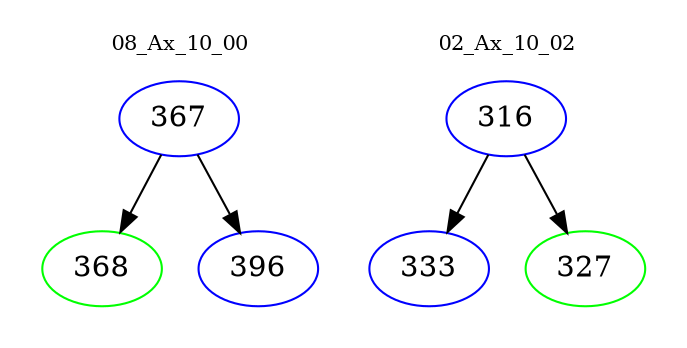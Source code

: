 digraph{
subgraph cluster_0 {
color = white
label = "08_Ax_10_00";
fontsize=10;
T0_367 [label="367", color="blue"]
T0_367 -> T0_368 [color="black"]
T0_368 [label="368", color="green"]
T0_367 -> T0_396 [color="black"]
T0_396 [label="396", color="blue"]
}
subgraph cluster_1 {
color = white
label = "02_Ax_10_02";
fontsize=10;
T1_316 [label="316", color="blue"]
T1_316 -> T1_333 [color="black"]
T1_333 [label="333", color="blue"]
T1_316 -> T1_327 [color="black"]
T1_327 [label="327", color="green"]
}
}

